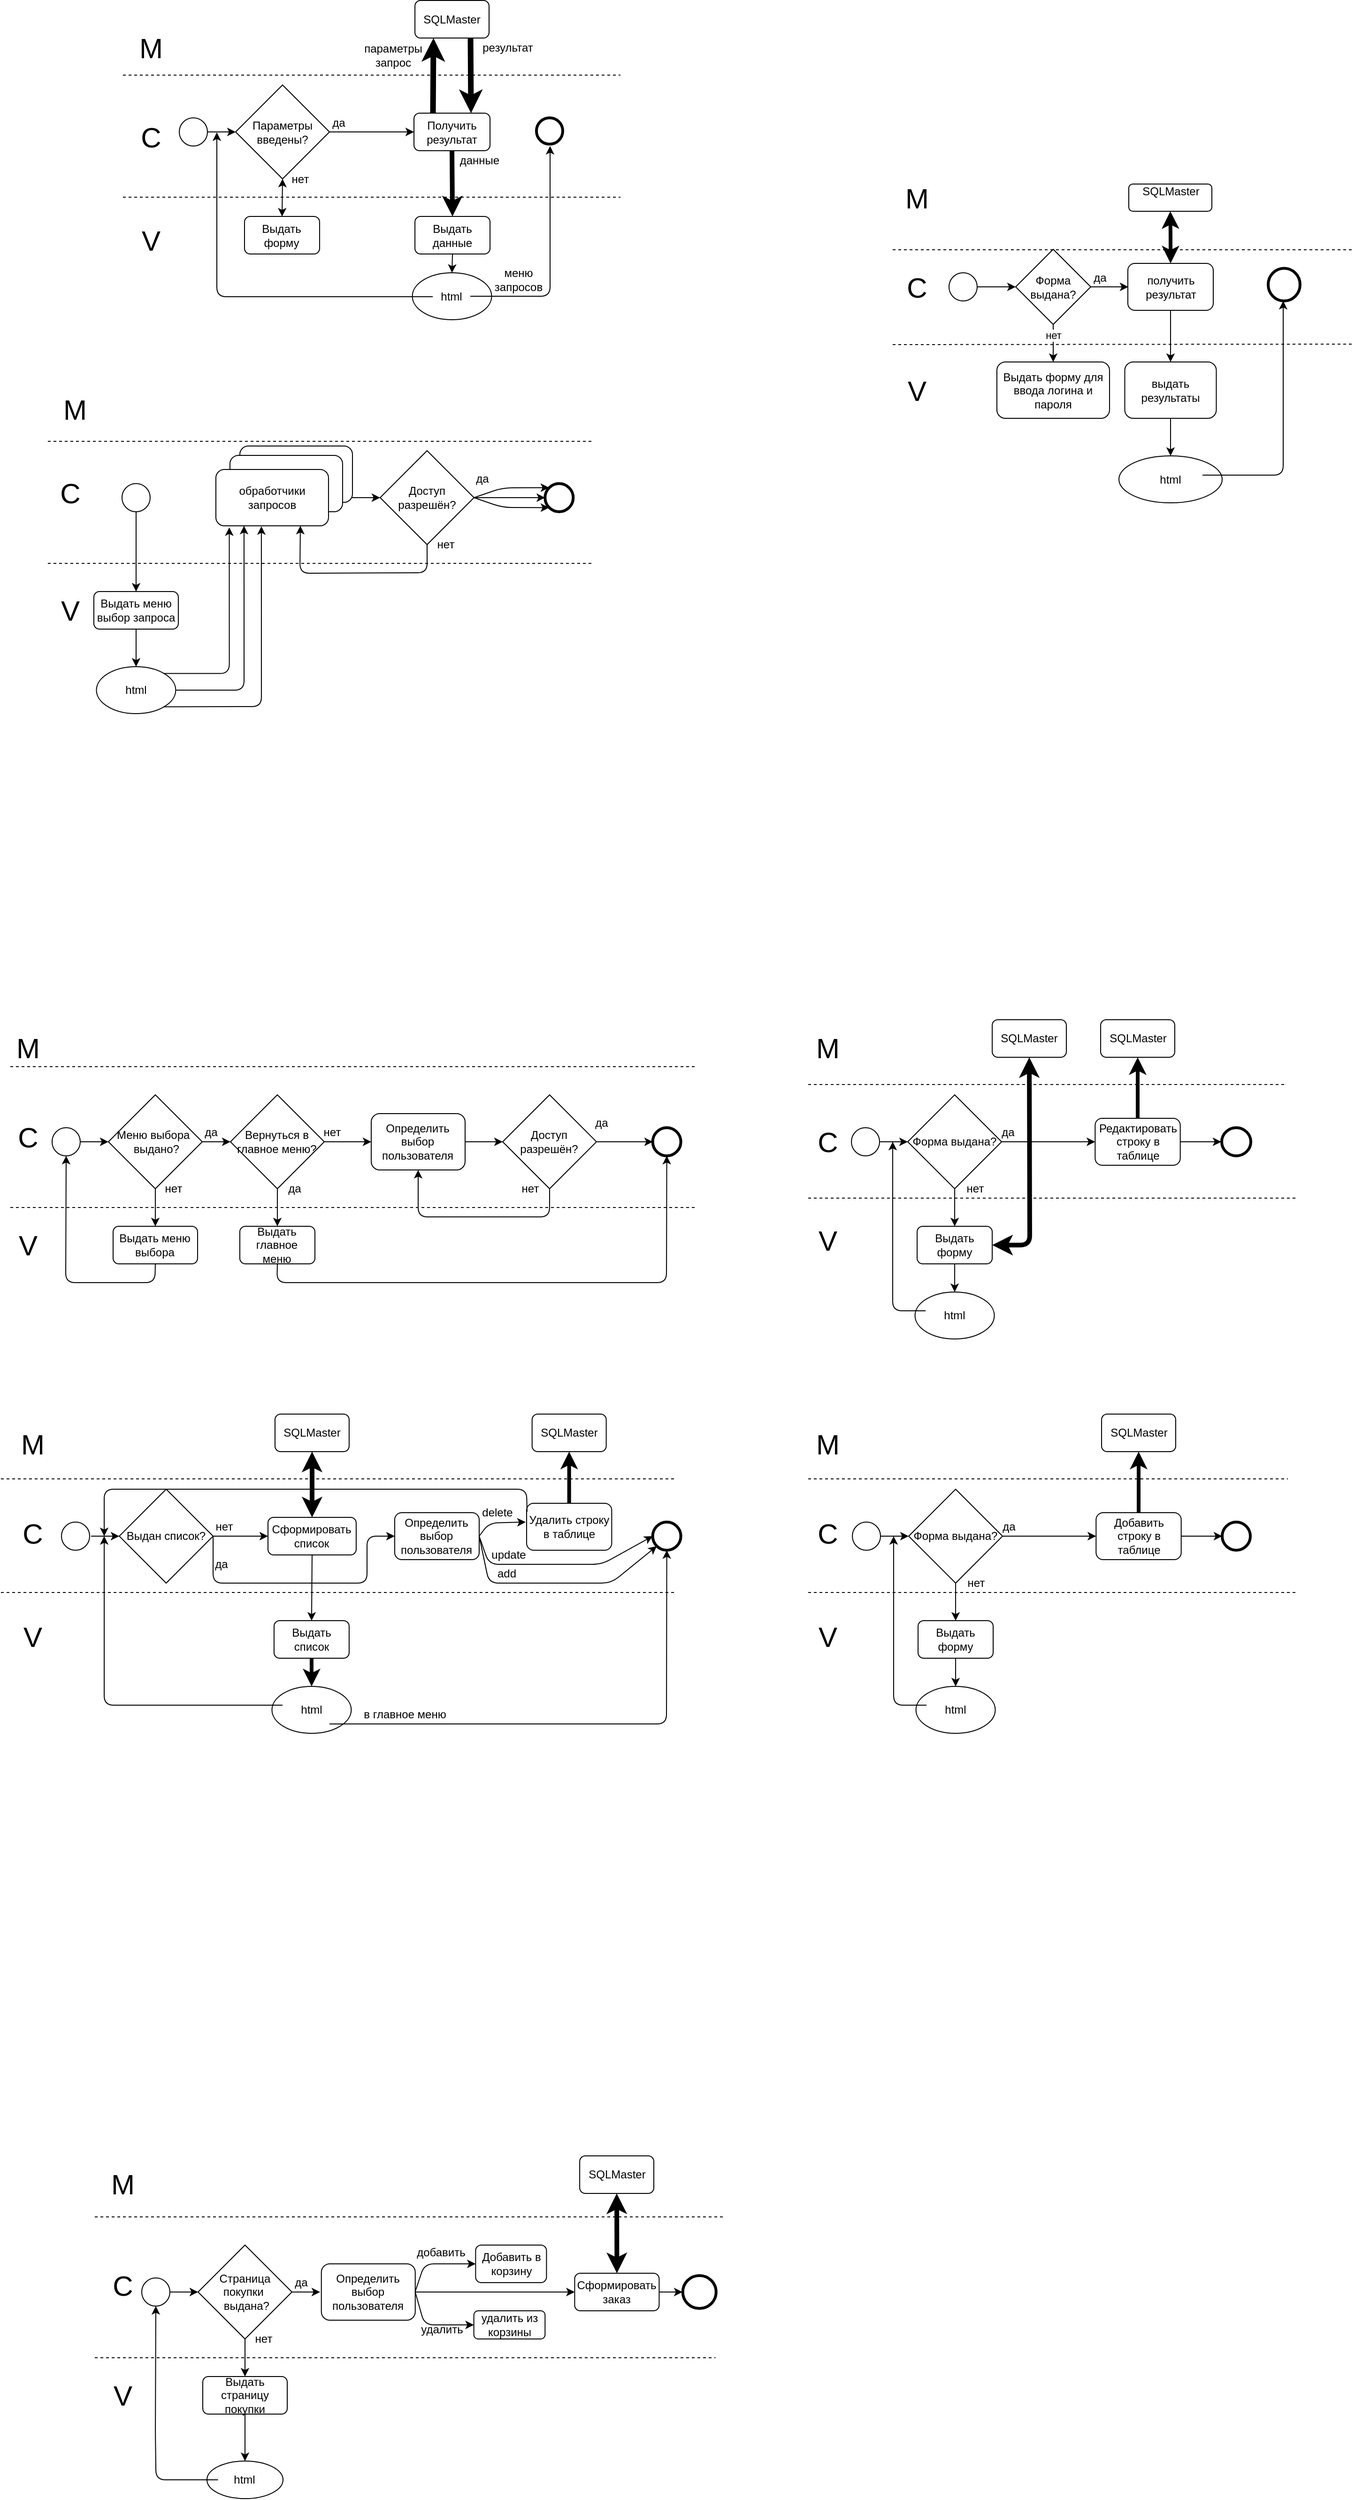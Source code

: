 <mxfile version="13.7.9" type="device"><diagram id="-cyY3rCFy5u7yCTbhoAa" name="Страница 1"><mxGraphModel dx="951" dy="1736" grid="1" gridSize="10" guides="1" tooltips="1" connect="1" arrows="1" fold="1" page="1" pageScale="1" pageWidth="827" pageHeight="1169" math="0" shadow="0"><root><mxCell id="0"/><mxCell id="1" parent="0"/><mxCell id="rFByNHdGQwWxzaCvDXer-3" value="Параметры&lt;br&gt;введены?" style="rhombus;whiteSpace=wrap;html=1;" parent="1" vertex="1"><mxGeometry x="260" y="-965.5" width="100" height="100" as="geometry"/></mxCell><mxCell id="rFByNHdGQwWxzaCvDXer-6" value="" style="endArrow=classic;html=1;exitX=1;exitY=0.5;exitDx=0;exitDy=0;entryX=0;entryY=0.5;entryDx=0;entryDy=0;" parent="1" source="rFByNHdGQwWxzaCvDXer-3" target="rFByNHdGQwWxzaCvDXer-12" edge="1"><mxGeometry width="50" height="50" relative="1" as="geometry"><mxPoint x="440" y="-985.5" as="sourcePoint"/><mxPoint x="400" y="-915.5" as="targetPoint"/></mxGeometry></mxCell><mxCell id="rFByNHdGQwWxzaCvDXer-12" value="Получить результат" style="rounded=1;whiteSpace=wrap;html=1;" parent="1" vertex="1"><mxGeometry x="450" y="-935.5" width="81.03" height="40" as="geometry"/></mxCell><mxCell id="rFByNHdGQwWxzaCvDXer-14" value="SQLMaster" style="rounded=1;whiteSpace=wrap;html=1;" parent="1" vertex="1"><mxGeometry x="451.03" y="-1055.5" width="78.97" height="40" as="geometry"/></mxCell><mxCell id="rFByNHdGQwWxzaCvDXer-15" value="" style="endArrow=classic;html=1;entryX=0.25;entryY=1;entryDx=0;entryDy=0;exitX=0.25;exitY=0;exitDx=0;exitDy=0;strokeWidth=6;" parent="1" source="rFByNHdGQwWxzaCvDXer-12" target="rFByNHdGQwWxzaCvDXer-14" edge="1"><mxGeometry width="50" height="50" relative="1" as="geometry"><mxPoint x="432" y="-935.5" as="sourcePoint"/><mxPoint x="340" y="-1035.5" as="targetPoint"/></mxGeometry></mxCell><mxCell id="rFByNHdGQwWxzaCvDXer-16" value="" style="endArrow=classic;html=1;entryX=0.75;entryY=0;entryDx=0;entryDy=0;exitX=0.75;exitY=1;exitDx=0;exitDy=0;strokeWidth=6;" parent="1" source="rFByNHdGQwWxzaCvDXer-14" target="rFByNHdGQwWxzaCvDXer-12" edge="1"><mxGeometry width="50" height="50" relative="1" as="geometry"><mxPoint x="510" y="-975.5" as="sourcePoint"/><mxPoint x="540" y="-945.5" as="targetPoint"/></mxGeometry></mxCell><mxCell id="rFByNHdGQwWxzaCvDXer-17" value="параметры&lt;br&gt;запрос" style="text;html=1;strokeColor=none;fillColor=none;align=center;verticalAlign=middle;whiteSpace=wrap;rounded=0;" parent="1" vertex="1"><mxGeometry x="370" y="-1010" width="116" height="25.5" as="geometry"/></mxCell><mxCell id="rFByNHdGQwWxzaCvDXer-18" value="результат" style="text;html=1;strokeColor=none;fillColor=none;align=center;verticalAlign=middle;whiteSpace=wrap;rounded=0;" parent="1" vertex="1"><mxGeometry x="510" y="-1015.5" width="80" height="20" as="geometry"/></mxCell><mxCell id="rFByNHdGQwWxzaCvDXer-19" value="Выдать данные" style="rounded=1;whiteSpace=wrap;html=1;" parent="1" vertex="1"><mxGeometry x="451.03" y="-825.5" width="80" height="40" as="geometry"/></mxCell><mxCell id="rFByNHdGQwWxzaCvDXer-20" value="" style="endArrow=classic;html=1;exitX=0.5;exitY=1;exitDx=0;exitDy=0;entryX=0.5;entryY=0;entryDx=0;entryDy=0;strokeWidth=5;" parent="1" source="rFByNHdGQwWxzaCvDXer-12" target="rFByNHdGQwWxzaCvDXer-19" edge="1"><mxGeometry width="50" height="50" relative="1" as="geometry"><mxPoint x="330" y="-985.5" as="sourcePoint"/><mxPoint x="380" y="-1035.5" as="targetPoint"/></mxGeometry></mxCell><mxCell id="rFByNHdGQwWxzaCvDXer-21" value="данные" style="text;html=1;strokeColor=none;fillColor=none;align=center;verticalAlign=middle;whiteSpace=wrap;rounded=0;" parent="1" vertex="1"><mxGeometry x="490" y="-895.5" width="60" height="20" as="geometry"/></mxCell><mxCell id="rFByNHdGQwWxzaCvDXer-22" value="Выдать форму" style="rounded=1;whiteSpace=wrap;html=1;" parent="1" vertex="1"><mxGeometry x="269.48" y="-825.5" width="80" height="40" as="geometry"/></mxCell><mxCell id="rFByNHdGQwWxzaCvDXer-24" value="нет" style="text;html=1;strokeColor=none;fillColor=none;align=center;verticalAlign=middle;whiteSpace=wrap;rounded=0;" parent="1" vertex="1"><mxGeometry x="309.48" y="-875.5" width="40" height="20" as="geometry"/></mxCell><mxCell id="rFByNHdGQwWxzaCvDXer-29" value="да" style="text;html=1;strokeColor=none;fillColor=none;align=center;verticalAlign=middle;whiteSpace=wrap;rounded=0;" parent="1" vertex="1"><mxGeometry x="350" y="-935.5" width="40" height="20" as="geometry"/></mxCell><mxCell id="rFByNHdGQwWxzaCvDXer-89" value="Выдать меню выбор запроса" style="rounded=1;whiteSpace=wrap;html=1;" parent="1" vertex="1"><mxGeometry x="108.97" y="-426" width="90" height="40" as="geometry"/></mxCell><mxCell id="rFByNHdGQwWxzaCvDXer-90" value="" style="endArrow=classic;html=1;exitX=0.5;exitY=1;exitDx=0;exitDy=0;entryX=0.5;entryY=0;entryDx=0;entryDy=0;" parent="1" source="1txOomtKhgCXnCo4jYdc-4" target="rFByNHdGQwWxzaCvDXer-89" edge="1"><mxGeometry width="50" height="50" relative="1" as="geometry"><mxPoint x="153.97" y="-476" as="sourcePoint"/><mxPoint x="463.97" y="-586" as="targetPoint"/></mxGeometry></mxCell><mxCell id="rFByNHdGQwWxzaCvDXer-95" value="" style="endArrow=classic;html=1;exitX=1;exitY=0.5;exitDx=0;exitDy=0;" parent="1" edge="1"><mxGeometry width="50" height="50" relative="1" as="geometry"><mxPoint x="363.97" y="-526" as="sourcePoint"/><mxPoint x="413.97" y="-526" as="targetPoint"/></mxGeometry></mxCell><mxCell id="rFByNHdGQwWxzaCvDXer-96" value="Доступ разрешён?" style="rhombus;whiteSpace=wrap;html=1;" parent="1" vertex="1"><mxGeometry x="413.97" y="-576" width="100" height="100" as="geometry"/></mxCell><mxCell id="rFByNHdGQwWxzaCvDXer-97" value="" style="endArrow=classic;html=1;exitX=0.5;exitY=1;exitDx=0;exitDy=0;entryX=0.75;entryY=1;entryDx=0;entryDy=0;" parent="1" source="rFByNHdGQwWxzaCvDXer-96" target="dG8Y2AT0aFksLOLi4Bnr-13" edge="1"><mxGeometry width="50" height="50" relative="1" as="geometry"><mxPoint x="233.97" y="-556" as="sourcePoint"/><mxPoint x="303.97" y="-496" as="targetPoint"/><Array as="points"><mxPoint x="464.04" y="-446"/><mxPoint x="328.49" y="-445.5"/></Array></mxGeometry></mxCell><mxCell id="rFByNHdGQwWxzaCvDXer-98" value="нет" style="text;html=1;strokeColor=none;fillColor=none;align=center;verticalAlign=middle;whiteSpace=wrap;rounded=0;" parent="1" vertex="1"><mxGeometry x="463.97" y="-486" width="40" height="20" as="geometry"/></mxCell><mxCell id="rFByNHdGQwWxzaCvDXer-100" value="да" style="text;html=1;strokeColor=none;fillColor=none;align=center;verticalAlign=middle;whiteSpace=wrap;rounded=0;" parent="1" vertex="1"><mxGeometry x="502.94" y="-556" width="40" height="20" as="geometry"/></mxCell><mxCell id="rFByNHdGQwWxzaCvDXer-102" value="" style="endArrow=classic;html=1;exitX=1;exitY=0.5;exitDx=0;exitDy=0;entryX=0;entryY=0.5;entryDx=0;entryDy=0;" parent="1" source="rFByNHdGQwWxzaCvDXer-96" target="AjcbBlEvSyPbveLFaKfX-44" edge="1"><mxGeometry width="50" height="50" relative="1" as="geometry"><mxPoint x="203.97" y="-516" as="sourcePoint"/><mxPoint x="583.97" y="-526" as="targetPoint"/></mxGeometry></mxCell><mxCell id="jZkSJgzBs9Vrq33FqtsU-3" value="Форма&lt;br&gt;выдана?" style="rhombus;whiteSpace=wrap;html=1;" parent="1" vertex="1"><mxGeometry x="1091" y="-790.5" width="80" height="80" as="geometry"/></mxCell><mxCell id="jZkSJgzBs9Vrq33FqtsU-18" style="edgeStyle=orthogonalEdgeStyle;rounded=0;orthogonalLoop=1;jettySize=auto;html=1;exitX=0.5;exitY=1;exitDx=0;exitDy=0;entryX=0.5;entryY=0;entryDx=0;entryDy=0;" parent="1" source="jZkSJgzBs9Vrq33FqtsU-4" target="jZkSJgzBs9Vrq33FqtsU-7" edge="1"><mxGeometry relative="1" as="geometry"/></mxCell><mxCell id="jZkSJgzBs9Vrq33FqtsU-20" style="edgeStyle=orthogonalEdgeStyle;rounded=0;orthogonalLoop=1;jettySize=auto;html=1;exitX=0.5;exitY=0;exitDx=0;exitDy=0;startArrow=classic;startFill=1;strokeWidth=4;" parent="1" source="jZkSJgzBs9Vrq33FqtsU-4" target="jZkSJgzBs9Vrq33FqtsU-9" edge="1"><mxGeometry relative="1" as="geometry"/></mxCell><mxCell id="jZkSJgzBs9Vrq33FqtsU-4" value="получить результат" style="rounded=1;whiteSpace=wrap;html=1;" parent="1" vertex="1"><mxGeometry x="1210.5" y="-775.5" width="91" height="50" as="geometry"/></mxCell><mxCell id="jZkSJgzBs9Vrq33FqtsU-5" value="Выдать форму для ввода логина и пароля" style="rounded=1;whiteSpace=wrap;html=1;" parent="1" vertex="1"><mxGeometry x="1071" y="-670.5" width="120" height="60" as="geometry"/></mxCell><mxCell id="jZkSJgzBs9Vrq33FqtsU-19" style="edgeStyle=orthogonalEdgeStyle;rounded=0;orthogonalLoop=1;jettySize=auto;html=1;exitX=0.5;exitY=1;exitDx=0;exitDy=0;entryX=0.5;entryY=0;entryDx=0;entryDy=0;" parent="1" source="jZkSJgzBs9Vrq33FqtsU-7" target="jZkSJgzBs9Vrq33FqtsU-8" edge="1"><mxGeometry relative="1" as="geometry"/></mxCell><mxCell id="jZkSJgzBs9Vrq33FqtsU-7" value="выдать результаты" style="rounded=1;whiteSpace=wrap;html=1;" parent="1" vertex="1"><mxGeometry x="1207.25" y="-670.5" width="97.5" height="60" as="geometry"/></mxCell><mxCell id="jZkSJgzBs9Vrq33FqtsU-8" value="html" style="ellipse;whiteSpace=wrap;html=1;" parent="1" vertex="1"><mxGeometry x="1201" y="-570.5" width="110" height="50" as="geometry"/></mxCell><mxCell id="jZkSJgzBs9Vrq33FqtsU-9" value="SQLMaster&lt;br&gt;&lt;br&gt;" style="rounded=1;whiteSpace=wrap;html=1;" parent="1" vertex="1"><mxGeometry x="1211.5" y="-860" width="88.5" height="29" as="geometry"/></mxCell><mxCell id="jZkSJgzBs9Vrq33FqtsU-13" value="" style="endArrow=classic;html=1;exitX=1;exitY=0.5;exitDx=0;exitDy=0;" parent="1" source="jZkSJgzBs9Vrq33FqtsU-3" edge="1"><mxGeometry width="50" height="50" relative="1" as="geometry"><mxPoint x="1371" y="-700.5" as="sourcePoint"/><mxPoint x="1211" y="-750.5" as="targetPoint"/></mxGeometry></mxCell><mxCell id="jZkSJgzBs9Vrq33FqtsU-14" value="" style="endArrow=classic;html=1;exitX=0.5;exitY=1;exitDx=0;exitDy=0;" parent="1" source="jZkSJgzBs9Vrq33FqtsU-3" target="jZkSJgzBs9Vrq33FqtsU-5" edge="1"><mxGeometry width="50" height="50" relative="1" as="geometry"><mxPoint x="1371" y="-770.5" as="sourcePoint"/><mxPoint x="1421" y="-820.5" as="targetPoint"/></mxGeometry></mxCell><mxCell id="jZkSJgzBs9Vrq33FqtsU-16" value="нет" style="edgeLabel;html=1;align=center;verticalAlign=middle;resizable=0;points=[];" parent="jZkSJgzBs9Vrq33FqtsU-14" vertex="1" connectable="0"><mxGeometry x="-0.455" relative="1" as="geometry"><mxPoint as="offset"/></mxGeometry></mxCell><mxCell id="jZkSJgzBs9Vrq33FqtsU-15" value="да" style="text;html=1;strokeColor=none;fillColor=none;align=center;verticalAlign=middle;whiteSpace=wrap;rounded=0;" parent="1" vertex="1"><mxGeometry x="1161" y="-770.5" width="40" height="20" as="geometry"/></mxCell><mxCell id="1txOomtKhgCXnCo4jYdc-3" value="" style="endArrow=none;dashed=1;html=1;" parent="1" edge="1"><mxGeometry width="50" height="50" relative="1" as="geometry"><mxPoint x="60" y="-586" as="sourcePoint"/><mxPoint x="640" y="-586" as="targetPoint"/></mxGeometry></mxCell><mxCell id="1txOomtKhgCXnCo4jYdc-4" value="" style="ellipse;whiteSpace=wrap;html=1;aspect=fixed;" parent="1" vertex="1"><mxGeometry x="138.97" y="-541" width="30" height="30" as="geometry"/></mxCell><mxCell id="dG8Y2AT0aFksLOLi4Bnr-15" style="edgeStyle=orthogonalEdgeStyle;rounded=1;orthogonalLoop=1;jettySize=auto;html=1;exitX=1;exitY=0;exitDx=0;exitDy=0;entryX=0.119;entryY=1.027;entryDx=0;entryDy=0;strokeWidth=1;entryPerimeter=0;" parent="1" source="1txOomtKhgCXnCo4jYdc-5" target="dG8Y2AT0aFksLOLi4Bnr-13" edge="1"><mxGeometry relative="1" as="geometry"/></mxCell><mxCell id="dG8Y2AT0aFksLOLi4Bnr-16" style="edgeStyle=orthogonalEdgeStyle;rounded=1;orthogonalLoop=1;jettySize=auto;html=1;exitX=1;exitY=0.5;exitDx=0;exitDy=0;strokeWidth=1;entryX=0.25;entryY=1;entryDx=0;entryDy=0;" parent="1" source="1txOomtKhgCXnCo4jYdc-5" target="dG8Y2AT0aFksLOLi4Bnr-13" edge="1"><mxGeometry relative="1" as="geometry"><mxPoint x="324.49" y="-400.5" as="targetPoint"/></mxGeometry></mxCell><mxCell id="1txOomtKhgCXnCo4jYdc-5" value="html" style="ellipse;whiteSpace=wrap;html=1;" parent="1" vertex="1"><mxGeometry x="111.73" y="-346" width="84.48" height="50" as="geometry"/></mxCell><mxCell id="1txOomtKhgCXnCo4jYdc-6" value="" style="endArrow=classic;html=1;exitX=0.5;exitY=1;exitDx=0;exitDy=0;" parent="1" source="rFByNHdGQwWxzaCvDXer-89" target="1txOomtKhgCXnCo4jYdc-5" edge="1"><mxGeometry width="50" height="50" relative="1" as="geometry"><mxPoint x="483.97" y="-276" as="sourcePoint"/><mxPoint x="533.97" y="-326" as="targetPoint"/></mxGeometry></mxCell><mxCell id="1txOomtKhgCXnCo4jYdc-7" value="" style="endArrow=classic;html=1;exitX=1;exitY=1;exitDx=0;exitDy=0;entryX=0.404;entryY=1.008;entryDx=0;entryDy=0;rounded=1;entryPerimeter=0;" parent="1" source="1txOomtKhgCXnCo4jYdc-5" target="dG8Y2AT0aFksLOLi4Bnr-13" edge="1"><mxGeometry width="50" height="50" relative="1" as="geometry"><mxPoint x="483.97" y="-346" as="sourcePoint"/><mxPoint x="263.97" y="-496" as="targetPoint"/><Array as="points"><mxPoint x="287.49" y="-303.5"/></Array></mxGeometry></mxCell><mxCell id="1txOomtKhgCXnCo4jYdc-11" value="" style="endArrow=none;dashed=1;html=1;" parent="1" edge="1"><mxGeometry width="50" height="50" relative="1" as="geometry"><mxPoint x="60" y="-456" as="sourcePoint"/><mxPoint x="640" y="-456" as="targetPoint"/></mxGeometry></mxCell><mxCell id="1txOomtKhgCXnCo4jYdc-14" value="" style="ellipse;whiteSpace=wrap;html=1;aspect=fixed;" parent="1" vertex="1"><mxGeometry x="200" y="-930.5" width="30" height="30" as="geometry"/></mxCell><mxCell id="1txOomtKhgCXnCo4jYdc-15" value="" style="endArrow=classic;html=1;exitX=1;exitY=0.5;exitDx=0;exitDy=0;entryX=0;entryY=0.5;entryDx=0;entryDy=0;" parent="1" source="1txOomtKhgCXnCo4jYdc-14" target="rFByNHdGQwWxzaCvDXer-3" edge="1"><mxGeometry width="50" height="50" relative="1" as="geometry"><mxPoint x="510" y="-985.5" as="sourcePoint"/><mxPoint x="560" y="-1035.5" as="targetPoint"/></mxGeometry></mxCell><mxCell id="1txOomtKhgCXnCo4jYdc-16" value="" style="endArrow=classic;startArrow=classic;html=1;exitX=0.5;exitY=1;exitDx=0;exitDy=0;entryX=0.5;entryY=0;entryDx=0;entryDy=0;" parent="1" source="rFByNHdGQwWxzaCvDXer-3" target="rFByNHdGQwWxzaCvDXer-22" edge="1"><mxGeometry width="50" height="50" relative="1" as="geometry"><mxPoint x="300" y="-815.5" as="sourcePoint"/><mxPoint x="450" y="-895.5" as="targetPoint"/></mxGeometry></mxCell><mxCell id="1txOomtKhgCXnCo4jYdc-18" value="" style="endArrow=none;dashed=1;html=1;strokeWidth=1;" parent="1" edge="1"><mxGeometry width="50" height="50" relative="1" as="geometry"><mxPoint x="140" y="-846" as="sourcePoint"/><mxPoint x="670" y="-846" as="targetPoint"/></mxGeometry></mxCell><mxCell id="1txOomtKhgCXnCo4jYdc-19" value="html" style="ellipse;whiteSpace=wrap;html=1;" parent="1" vertex="1"><mxGeometry x="448.27" y="-765.5" width="84.48" height="50" as="geometry"/></mxCell><mxCell id="1txOomtKhgCXnCo4jYdc-20" value="" style="endArrow=classic;html=1;strokeWidth=1;exitX=0.5;exitY=1;exitDx=0;exitDy=0;entryX=0.5;entryY=0;entryDx=0;entryDy=0;" parent="1" source="rFByNHdGQwWxzaCvDXer-19" target="1txOomtKhgCXnCo4jYdc-19" edge="1"><mxGeometry width="50" height="50" relative="1" as="geometry"><mxPoint x="290" y="-785.5" as="sourcePoint"/><mxPoint x="340" y="-835.5" as="targetPoint"/></mxGeometry></mxCell><mxCell id="1txOomtKhgCXnCo4jYdc-22" value="" style="endArrow=classic;html=1;strokeWidth=1;exitX=0.731;exitY=0.5;exitDx=0;exitDy=0;entryX=0.5;entryY=1;entryDx=0;entryDy=0;exitPerimeter=0;" parent="1" source="1txOomtKhgCXnCo4jYdc-19" edge="1"><mxGeometry width="50" height="50" relative="1" as="geometry"><mxPoint x="290" y="-845.5" as="sourcePoint"/><mxPoint x="595" y="-900.5" as="targetPoint"/><Array as="points"><mxPoint x="595" y="-740.5"/></Array></mxGeometry></mxCell><mxCell id="1txOomtKhgCXnCo4jYdc-23" value="меню запросов" style="text;html=1;strokeColor=none;fillColor=none;align=center;verticalAlign=middle;whiteSpace=wrap;rounded=0;" parent="1" vertex="1"><mxGeometry x="528.97" y="-770.5" width="65.35" height="25" as="geometry"/></mxCell><mxCell id="1txOomtKhgCXnCo4jYdc-24" value="" style="endArrow=classic;html=1;strokeWidth=1;" parent="1" edge="1"><mxGeometry width="50" height="50" relative="1" as="geometry"><mxPoint x="470" y="-740" as="sourcePoint"/><mxPoint x="240" y="-915" as="targetPoint"/><Array as="points"><mxPoint x="240" y="-740"/></Array></mxGeometry></mxCell><mxCell id="1txOomtKhgCXnCo4jYdc-25" value="" style="endArrow=none;dashed=1;html=1;strokeWidth=1;" parent="1" edge="1"><mxGeometry width="50" height="50" relative="1" as="geometry"><mxPoint x="140" y="-976" as="sourcePoint"/><mxPoint x="670" y="-976" as="targetPoint"/></mxGeometry></mxCell><mxCell id="dG8Y2AT0aFksLOLi4Bnr-1" value="" style="ellipse;whiteSpace=wrap;html=1;aspect=fixed;" parent="1" vertex="1"><mxGeometry x="1020" y="-765.5" width="30" height="30" as="geometry"/></mxCell><mxCell id="dG8Y2AT0aFksLOLi4Bnr-2" value="" style="endArrow=classic;html=1;exitX=1;exitY=0.5;exitDx=0;exitDy=0;entryX=0;entryY=0.5;entryDx=0;entryDy=0;" parent="1" source="dG8Y2AT0aFksLOLi4Bnr-1" target="jZkSJgzBs9Vrq33FqtsU-3" edge="1"><mxGeometry width="50" height="50" relative="1" as="geometry"><mxPoint x="1080" y="-680" as="sourcePoint"/><mxPoint x="1130" y="-730" as="targetPoint"/></mxGeometry></mxCell><mxCell id="dG8Y2AT0aFksLOLi4Bnr-5" value="" style="endArrow=none;dashed=1;html=1;strokeWidth=1;" parent="1" edge="1"><mxGeometry width="50" height="50" relative="1" as="geometry"><mxPoint x="960" y="-790" as="sourcePoint"/><mxPoint x="1450" y="-790" as="targetPoint"/></mxGeometry></mxCell><mxCell id="dG8Y2AT0aFksLOLi4Bnr-6" value="" style="endArrow=none;dashed=1;html=1;strokeWidth=1;" parent="1" edge="1"><mxGeometry width="50" height="50" relative="1" as="geometry"><mxPoint x="960" y="-689" as="sourcePoint"/><mxPoint x="1450" y="-689.5" as="targetPoint"/></mxGeometry></mxCell><mxCell id="dG8Y2AT0aFksLOLi4Bnr-7" value="" style="endArrow=classic;html=1;exitX=0.809;exitY=0.41;exitDx=0;exitDy=0;exitPerimeter=0;entryX=0.5;entryY=1;entryDx=0;entryDy=0;" parent="1" source="jZkSJgzBs9Vrq33FqtsU-8" edge="1"><mxGeometry width="50" height="50" relative="1" as="geometry"><mxPoint x="1090" y="-680" as="sourcePoint"/><mxPoint x="1376" y="-735.5" as="targetPoint"/><Array as="points"><mxPoint x="1376" y="-550"/></Array></mxGeometry></mxCell><mxCell id="Pj5CVhgI-pXauLNSaAKy-1" value="Меню выбора&amp;nbsp;&lt;br&gt;&amp;nbsp;выдано?" style="rhombus;whiteSpace=wrap;html=1;" parent="1" vertex="1"><mxGeometry x="124.48" y="110" width="100" height="100" as="geometry"/></mxCell><mxCell id="Pj5CVhgI-pXauLNSaAKy-2" value="Вернуться в главное меню?" style="rhombus;whiteSpace=wrap;html=1;" parent="1" vertex="1"><mxGeometry x="254.48" y="110" width="100" height="100" as="geometry"/></mxCell><mxCell id="Pj5CVhgI-pXauLNSaAKy-3" value="" style="endArrow=classic;html=1;exitX=1;exitY=0.5;exitDx=0;exitDy=0;" parent="1" source="Pj5CVhgI-pXauLNSaAKy-1" target="Pj5CVhgI-pXauLNSaAKy-2" edge="1"><mxGeometry width="50" height="50" relative="1" as="geometry"><mxPoint x="434.48" y="90" as="sourcePoint"/><mxPoint x="484.48" y="40" as="targetPoint"/></mxGeometry></mxCell><mxCell id="Pj5CVhgI-pXauLNSaAKy-4" value="" style="endArrow=classic;html=1;exitX=1;exitY=0.5;exitDx=0;exitDy=0;entryX=0;entryY=0.5;entryDx=0;entryDy=0;" parent="1" source="Pj5CVhgI-pXauLNSaAKy-2" edge="1"><mxGeometry width="50" height="50" relative="1" as="geometry"><mxPoint x="434.48" y="90" as="sourcePoint"/><mxPoint x="404.48" y="160" as="targetPoint"/></mxGeometry></mxCell><mxCell id="Pj5CVhgI-pXauLNSaAKy-5" value="Выдать главное меню" style="rounded=1;whiteSpace=wrap;html=1;" parent="1" vertex="1"><mxGeometry x="264.48" y="250" width="80" height="40" as="geometry"/></mxCell><mxCell id="Pj5CVhgI-pXauLNSaAKy-6" value="" style="endArrow=classic;html=1;exitX=0.5;exitY=1;exitDx=0;exitDy=0;entryX=0.5;entryY=0;entryDx=0;entryDy=0;" parent="1" source="Pj5CVhgI-pXauLNSaAKy-2" target="Pj5CVhgI-pXauLNSaAKy-5" edge="1"><mxGeometry width="50" height="50" relative="1" as="geometry"><mxPoint x="434.48" y="160" as="sourcePoint"/><mxPoint x="484.48" y="110" as="targetPoint"/></mxGeometry></mxCell><mxCell id="Pj5CVhgI-pXauLNSaAKy-7" value="нет" style="text;html=1;strokeColor=none;fillColor=none;align=center;verticalAlign=middle;whiteSpace=wrap;rounded=0;" parent="1" vertex="1"><mxGeometry x="343.45" y="140" width="40" height="20" as="geometry"/></mxCell><mxCell id="Pj5CVhgI-pXauLNSaAKy-8" value="Выдать меню выбора" style="rounded=1;whiteSpace=wrap;html=1;" parent="1" vertex="1"><mxGeometry x="129.48" y="250" width="90" height="40" as="geometry"/></mxCell><mxCell id="Pj5CVhgI-pXauLNSaAKy-9" value="" style="endArrow=classic;html=1;exitX=0.5;exitY=1;exitDx=0;exitDy=0;entryX=0.5;entryY=0;entryDx=0;entryDy=0;" parent="1" source="Pj5CVhgI-pXauLNSaAKy-1" target="Pj5CVhgI-pXauLNSaAKy-8" edge="1"><mxGeometry width="50" height="50" relative="1" as="geometry"><mxPoint x="434.48" y="150" as="sourcePoint"/><mxPoint x="484.48" y="100" as="targetPoint"/></mxGeometry></mxCell><mxCell id="Pj5CVhgI-pXauLNSaAKy-10" value="нет" style="text;html=1;strokeColor=none;fillColor=none;align=center;verticalAlign=middle;whiteSpace=wrap;rounded=0;" parent="1" vertex="1"><mxGeometry x="174.48" y="200" width="40" height="20" as="geometry"/></mxCell><mxCell id="Pj5CVhgI-pXauLNSaAKy-11" value="да" style="text;html=1;strokeColor=none;fillColor=none;align=center;verticalAlign=middle;whiteSpace=wrap;rounded=0;" parent="1" vertex="1"><mxGeometry x="214.48" y="140" width="40" height="20" as="geometry"/></mxCell><mxCell id="Pj5CVhgI-pXauLNSaAKy-12" value="да" style="text;html=1;strokeColor=none;fillColor=none;align=center;verticalAlign=middle;whiteSpace=wrap;rounded=0;" parent="1" vertex="1"><mxGeometry x="303.45" y="200" width="40" height="20" as="geometry"/></mxCell><mxCell id="Pj5CVhgI-pXauLNSaAKy-14" value="Доступ разрешён?" style="rhombus;whiteSpace=wrap;html=1;" parent="1" vertex="1"><mxGeometry x="544.48" y="110" width="100" height="100" as="geometry"/></mxCell><mxCell id="Pj5CVhgI-pXauLNSaAKy-15" value="да" style="text;html=1;strokeColor=none;fillColor=none;align=center;verticalAlign=middle;whiteSpace=wrap;rounded=0;" parent="1" vertex="1"><mxGeometry x="630" y="130" width="40" height="20" as="geometry"/></mxCell><mxCell id="Pj5CVhgI-pXauLNSaAKy-17" value="" style="endArrow=classic;html=1;exitX=1;exitY=0.5;exitDx=0;exitDy=0;" parent="1" source="Pj5CVhgI-pXauLNSaAKy-14" edge="1"><mxGeometry width="50" height="50" relative="1" as="geometry"><mxPoint x="353.45" y="170" as="sourcePoint"/><mxPoint x="704.48" y="160" as="targetPoint"/></mxGeometry></mxCell><mxCell id="Pj5CVhgI-pXauLNSaAKy-20" value="" style="endArrow=classic;html=1;exitX=1;exitY=0.5;exitDx=0;exitDy=0;entryX=0;entryY=0.5;entryDx=0;entryDy=0;" parent="1" target="Pj5CVhgI-pXauLNSaAKy-14" edge="1"><mxGeometry width="50" height="50" relative="1" as="geometry"><mxPoint x="504.48" y="160" as="sourcePoint"/><mxPoint x="544.48" y="140" as="targetPoint"/></mxGeometry></mxCell><mxCell id="Pj5CVhgI-pXauLNSaAKy-21" value="" style="endArrow=classic;html=1;exitX=0.5;exitY=1;exitDx=0;exitDy=0;entryX=0.5;entryY=1;entryDx=0;entryDy=0;" parent="1" source="Pj5CVhgI-pXauLNSaAKy-14" edge="1"><mxGeometry width="50" height="50" relative="1" as="geometry"><mxPoint x="474.48" y="280" as="sourcePoint"/><mxPoint x="454.48" y="190" as="targetPoint"/><Array as="points"><mxPoint x="594.48" y="240"/><mxPoint x="454.48" y="240"/></Array></mxGeometry></mxCell><mxCell id="Pj5CVhgI-pXauLNSaAKy-22" value="нет" style="text;html=1;strokeColor=none;fillColor=none;align=center;verticalAlign=middle;whiteSpace=wrap;rounded=0;" parent="1" vertex="1"><mxGeometry x="554.48" y="200" width="40" height="20" as="geometry"/></mxCell><mxCell id="Pj5CVhgI-pXauLNSaAKy-27" value="" style="endArrow=classic;html=1;exitX=1;exitY=0.5;exitDx=0;exitDy=0;" parent="1" target="Pj5CVhgI-pXauLNSaAKy-1" edge="1"><mxGeometry width="50" height="50" relative="1" as="geometry"><mxPoint x="94.48" y="160" as="sourcePoint"/><mxPoint x="374.48" y="60" as="targetPoint"/></mxGeometry></mxCell><mxCell id="Pj5CVhgI-pXauLNSaAKy-28" value="" style="endArrow=none;dashed=1;html=1;" parent="1" edge="1"><mxGeometry width="50" height="50" relative="1" as="geometry"><mxPoint x="20" y="230" as="sourcePoint"/><mxPoint x="750" y="230" as="targetPoint"/></mxGeometry></mxCell><mxCell id="Pj5CVhgI-pXauLNSaAKy-29" value="" style="endArrow=none;dashed=1;html=1;" parent="1" edge="1"><mxGeometry width="50" height="50" relative="1" as="geometry"><mxPoint x="20" y="80" as="sourcePoint"/><mxPoint x="750" y="80" as="targetPoint"/></mxGeometry></mxCell><mxCell id="Pj5CVhgI-pXauLNSaAKy-33" value="Определить выбор пользователя" style="rounded=1;whiteSpace=wrap;html=1;" parent="1" vertex="1"><mxGeometry x="404.48" y="130" width="100" height="60" as="geometry"/></mxCell><mxCell id="Pj5CVhgI-pXauLNSaAKy-34" value="" style="ellipse;whiteSpace=wrap;html=1;aspect=fixed;" parent="1" vertex="1"><mxGeometry x="64.48" y="145" width="30" height="30" as="geometry"/></mxCell><mxCell id="dG8Y2AT0aFksLOLi4Bnr-8" value="" style="endArrow=classic;html=1;strokeWidth=1;exitX=0.5;exitY=1;exitDx=0;exitDy=0;entryX=0.5;entryY=1;entryDx=0;entryDy=0;" parent="1" source="Pj5CVhgI-pXauLNSaAKy-8" target="Pj5CVhgI-pXauLNSaAKy-34" edge="1"><mxGeometry width="50" height="50" relative="1" as="geometry"><mxPoint x="360" y="270" as="sourcePoint"/><mxPoint x="100" y="160" as="targetPoint"/><Array as="points"><mxPoint x="174" y="310"/><mxPoint x="79" y="310"/></Array></mxGeometry></mxCell><mxCell id="dG8Y2AT0aFksLOLi4Bnr-9" value="" style="endArrow=classic;html=1;strokeWidth=1;exitX=0.5;exitY=1;exitDx=0;exitDy=0;entryX=0.5;entryY=1;entryDx=0;entryDy=0;" parent="1" source="Pj5CVhgI-pXauLNSaAKy-5" edge="1"><mxGeometry width="50" height="50" relative="1" as="geometry"><mxPoint x="360" y="270" as="sourcePoint"/><mxPoint x="719.32" y="175" as="targetPoint"/><Array as="points"><mxPoint x="304" y="310"/><mxPoint x="719" y="310"/></Array></mxGeometry></mxCell><mxCell id="dG8Y2AT0aFksLOLi4Bnr-11" value="" style="rounded=1;whiteSpace=wrap;html=1;" parent="1" vertex="1"><mxGeometry x="264.49" y="-581" width="120" height="60" as="geometry"/></mxCell><mxCell id="dG8Y2AT0aFksLOLi4Bnr-12" value="" style="rounded=1;whiteSpace=wrap;html=1;" parent="1" vertex="1"><mxGeometry x="253.97" y="-571" width="120" height="60" as="geometry"/></mxCell><mxCell id="dG8Y2AT0aFksLOLi4Bnr-13" value="обработчики запросов" style="rounded=1;whiteSpace=wrap;html=1;" parent="1" vertex="1"><mxGeometry x="238.97" y="-556" width="120" height="60" as="geometry"/></mxCell><mxCell id="dG8Y2AT0aFksLOLi4Bnr-18" value="" style="endArrow=classic;html=1;exitX=1;exitY=0.5;exitDx=0;exitDy=0;entryX=0.145;entryY=0.145;entryDx=0;entryDy=0;entryPerimeter=0;" parent="1" source="rFByNHdGQwWxzaCvDXer-96" target="AjcbBlEvSyPbveLFaKfX-44" edge="1"><mxGeometry width="50" height="50" relative="1" as="geometry"><mxPoint x="523.97" y="-516" as="sourcePoint"/><mxPoint x="588.363" y="-536.607" as="targetPoint"/><Array as="points"><mxPoint x="544.49" y="-536.5"/></Array></mxGeometry></mxCell><mxCell id="dG8Y2AT0aFksLOLi4Bnr-19" value="" style="endArrow=classic;html=1;exitX=1;exitY=0.5;exitDx=0;exitDy=0;entryX=0.145;entryY=0.855;entryDx=0;entryDy=0;entryPerimeter=0;" parent="1" source="rFByNHdGQwWxzaCvDXer-96" target="AjcbBlEvSyPbveLFaKfX-44" edge="1"><mxGeometry width="50" height="50" relative="1" as="geometry"><mxPoint x="523.97" y="-516" as="sourcePoint"/><mxPoint x="588.363" y="-515.393" as="targetPoint"/><Array as="points"><mxPoint x="544.49" y="-515.5"/></Array></mxGeometry></mxCell><mxCell id="dG8Y2AT0aFksLOLi4Bnr-22" value="Выдан список?" style="rhombus;whiteSpace=wrap;html=1;" parent="1" vertex="1"><mxGeometry x="136.03" y="530" width="100" height="100" as="geometry"/></mxCell><mxCell id="dG8Y2AT0aFksLOLi4Bnr-23" value="" style="endArrow=classic;html=1;exitX=1;exitY=0.5;exitDx=0;exitDy=0;entryX=0;entryY=0.5;entryDx=0;entryDy=0;" parent="1" source="dG8Y2AT0aFksLOLi4Bnr-22" target="dG8Y2AT0aFksLOLi4Bnr-24" edge="1"><mxGeometry width="50" height="50" relative="1" as="geometry"><mxPoint x="316.03" y="510" as="sourcePoint"/><mxPoint x="276.03" y="580" as="targetPoint"/></mxGeometry></mxCell><mxCell id="dG8Y2AT0aFksLOLi4Bnr-24" value="Сформировать список" style="rounded=1;whiteSpace=wrap;html=1;" parent="1" vertex="1"><mxGeometry x="294.48" y="560" width="93.97" height="40" as="geometry"/></mxCell><mxCell id="dG8Y2AT0aFksLOLi4Bnr-25" value="SQLMaster" style="rounded=1;whiteSpace=wrap;html=1;" parent="1" vertex="1"><mxGeometry x="301.98" y="450" width="78.97" height="40" as="geometry"/></mxCell><mxCell id="dG8Y2AT0aFksLOLi4Bnr-30" value="Выдать список" style="rounded=1;whiteSpace=wrap;html=1;" parent="1" vertex="1"><mxGeometry x="300.95" y="670" width="80" height="40" as="geometry"/></mxCell><mxCell id="dG8Y2AT0aFksLOLi4Bnr-31" value="" style="endArrow=classic;html=1;exitX=0.5;exitY=1;exitDx=0;exitDy=0;entryX=0.5;entryY=0;entryDx=0;entryDy=0;strokeWidth=1;" parent="1" source="dG8Y2AT0aFksLOLi4Bnr-24" target="dG8Y2AT0aFksLOLi4Bnr-30" edge="1"><mxGeometry width="50" height="50" relative="1" as="geometry"><mxPoint x="206.03" y="510" as="sourcePoint"/><mxPoint x="256.03" y="460" as="targetPoint"/></mxGeometry></mxCell><mxCell id="dG8Y2AT0aFksLOLi4Bnr-32" value="да" style="text;html=1;strokeColor=none;fillColor=none;align=center;verticalAlign=middle;whiteSpace=wrap;rounded=0;" parent="1" vertex="1"><mxGeometry x="227.5" y="600" width="33.97" height="20" as="geometry"/></mxCell><mxCell id="dG8Y2AT0aFksLOLi4Bnr-35" value="нет" style="text;html=1;strokeColor=none;fillColor=none;align=center;verticalAlign=middle;whiteSpace=wrap;rounded=0;" parent="1" vertex="1"><mxGeometry x="227.5" y="560" width="40" height="20" as="geometry"/></mxCell><mxCell id="dG8Y2AT0aFksLOLi4Bnr-37" value="" style="endArrow=classic;html=1;exitX=1;exitY=0.5;exitDx=0;exitDy=0;entryX=0;entryY=0.5;entryDx=0;entryDy=0;" parent="1" target="dG8Y2AT0aFksLOLi4Bnr-22" edge="1"><mxGeometry width="50" height="50" relative="1" as="geometry"><mxPoint x="106.03" y="580" as="sourcePoint"/><mxPoint x="436.03" y="460" as="targetPoint"/></mxGeometry></mxCell><mxCell id="dG8Y2AT0aFksLOLi4Bnr-39" value="" style="endArrow=none;dashed=1;html=1;strokeWidth=1;" parent="1" edge="1"><mxGeometry width="50" height="50" relative="1" as="geometry"><mxPoint x="10" y="640" as="sourcePoint"/><mxPoint x="730" y="640" as="targetPoint"/></mxGeometry></mxCell><mxCell id="dG8Y2AT0aFksLOLi4Bnr-40" value="html" style="ellipse;whiteSpace=wrap;html=1;" parent="1" vertex="1"><mxGeometry x="298.71" y="740" width="84.48" height="50" as="geometry"/></mxCell><mxCell id="dG8Y2AT0aFksLOLi4Bnr-41" value="" style="endArrow=classic;html=1;strokeWidth=4;exitX=0.5;exitY=1;exitDx=0;exitDy=0;entryX=0.5;entryY=0;entryDx=0;entryDy=0;" parent="1" source="dG8Y2AT0aFksLOLi4Bnr-30" target="dG8Y2AT0aFksLOLi4Bnr-40" edge="1"><mxGeometry width="50" height="50" relative="1" as="geometry"><mxPoint x="166.03" y="710" as="sourcePoint"/><mxPoint x="216.03" y="660" as="targetPoint"/></mxGeometry></mxCell><mxCell id="dG8Y2AT0aFksLOLi4Bnr-43" value="" style="endArrow=classic;html=1;strokeWidth=1;exitX=0.134;exitY=0.4;exitDx=0;exitDy=0;exitPerimeter=0;" parent="1" source="dG8Y2AT0aFksLOLi4Bnr-40" edge="1"><mxGeometry width="50" height="50" relative="1" as="geometry"><mxPoint x="166.03" y="650" as="sourcePoint"/><mxPoint x="120" y="580" as="targetPoint"/><Array as="points"><mxPoint x="120" y="760"/></Array></mxGeometry></mxCell><mxCell id="dG8Y2AT0aFksLOLi4Bnr-44" value="в главное меню" style="text;html=1;strokeColor=none;fillColor=none;align=center;verticalAlign=middle;whiteSpace=wrap;rounded=0;" parent="1" vertex="1"><mxGeometry x="383.45" y="760" width="115" height="20" as="geometry"/></mxCell><mxCell id="dG8Y2AT0aFksLOLi4Bnr-46" value="" style="endArrow=none;dashed=1;html=1;strokeWidth=1;" parent="1" edge="1"><mxGeometry width="50" height="50" relative="1" as="geometry"><mxPoint x="10" y="519" as="sourcePoint"/><mxPoint x="730" y="519" as="targetPoint"/></mxGeometry></mxCell><mxCell id="dG8Y2AT0aFksLOLi4Bnr-47" value="" style="endArrow=classic;startArrow=classic;html=1;strokeWidth=5;exitX=0.5;exitY=1;exitDx=0;exitDy=0;entryX=0.5;entryY=0;entryDx=0;entryDy=0;" parent="1" source="dG8Y2AT0aFksLOLi4Bnr-25" target="dG8Y2AT0aFksLOLi4Bnr-24" edge="1"><mxGeometry width="50" height="50" relative="1" as="geometry"><mxPoint x="430" y="690" as="sourcePoint"/><mxPoint x="480" y="640" as="targetPoint"/></mxGeometry></mxCell><mxCell id="dG8Y2AT0aFksLOLi4Bnr-48" value="" style="endArrow=classic;html=1;strokeWidth=1;exitX=1;exitY=0.5;exitDx=0;exitDy=0;entryX=0;entryY=0.5;entryDx=0;entryDy=0;" parent="1" source="dG8Y2AT0aFksLOLi4Bnr-22" target="dG8Y2AT0aFksLOLi4Bnr-49" edge="1"><mxGeometry width="50" height="50" relative="1" as="geometry"><mxPoint x="240" y="600" as="sourcePoint"/><mxPoint x="430" y="630" as="targetPoint"/><Array as="points"><mxPoint x="236" y="630"/><mxPoint x="400" y="630"/><mxPoint x="400" y="580"/></Array></mxGeometry></mxCell><mxCell id="dG8Y2AT0aFksLOLi4Bnr-49" value="Определить выбор пользователя" style="rounded=1;whiteSpace=wrap;html=1;" parent="1" vertex="1"><mxGeometry x="429.48" y="555" width="90" height="50" as="geometry"/></mxCell><mxCell id="dG8Y2AT0aFksLOLi4Bnr-50" value="" style="endArrow=classic;html=1;strokeWidth=1;exitX=0.725;exitY=0.8;exitDx=0;exitDy=0;exitPerimeter=0;entryX=0.5;entryY=1;entryDx=0;entryDy=0;" parent="1" source="dG8Y2AT0aFksLOLi4Bnr-40" edge="1"><mxGeometry width="50" height="50" relative="1" as="geometry"><mxPoint x="390" y="700" as="sourcePoint"/><mxPoint x="719.32" y="595" as="targetPoint"/><Array as="points"><mxPoint x="719" y="780"/></Array></mxGeometry></mxCell><mxCell id="dG8Y2AT0aFksLOLi4Bnr-51" value="" style="endArrow=classic;html=1;strokeWidth=1;exitX=1;exitY=0.5;exitDx=0;exitDy=0;" parent="1" source="dG8Y2AT0aFksLOLi4Bnr-49" edge="1"><mxGeometry width="50" height="50" relative="1" as="geometry"><mxPoint x="390" y="640" as="sourcePoint"/><mxPoint x="569" y="565" as="targetPoint"/><Array as="points"><mxPoint x="530" y="566"/></Array></mxGeometry></mxCell><mxCell id="dG8Y2AT0aFksLOLi4Bnr-52" value="Удалить строку в таблице" style="rounded=1;whiteSpace=wrap;html=1;" parent="1" vertex="1"><mxGeometry x="570" y="545" width="90.68" height="50" as="geometry"/></mxCell><mxCell id="dG8Y2AT0aFksLOLi4Bnr-53" value="SQLMaster" style="rounded=1;whiteSpace=wrap;html=1;" parent="1" vertex="1"><mxGeometry x="575.85" y="450" width="78.97" height="40" as="geometry"/></mxCell><mxCell id="dG8Y2AT0aFksLOLi4Bnr-55" value="" style="endArrow=classic;html=1;strokeWidth=4;entryX=0.5;entryY=1;entryDx=0;entryDy=0;" parent="1" source="dG8Y2AT0aFksLOLi4Bnr-52" target="dG8Y2AT0aFksLOLi4Bnr-53" edge="1"><mxGeometry width="50" height="50" relative="1" as="geometry"><mxPoint x="390" y="640" as="sourcePoint"/><mxPoint x="440" y="590" as="targetPoint"/></mxGeometry></mxCell><mxCell id="dG8Y2AT0aFksLOLi4Bnr-56" value="" style="endArrow=classic;html=1;strokeWidth=1;exitX=0.005;exitY=0.183;exitDx=0;exitDy=0;exitPerimeter=0;" parent="1" source="dG8Y2AT0aFksLOLi4Bnr-52" edge="1"><mxGeometry width="50" height="50" relative="1" as="geometry"><mxPoint x="390" y="640" as="sourcePoint"/><mxPoint x="120" y="580" as="targetPoint"/><Array as="points"><mxPoint x="570" y="530"/><mxPoint x="120" y="530"/></Array></mxGeometry></mxCell><mxCell id="dG8Y2AT0aFksLOLi4Bnr-57" value="" style="endArrow=classic;html=1;strokeWidth=1;exitX=1;exitY=0.5;exitDx=0;exitDy=0;entryX=0;entryY=0.5;entryDx=0;entryDy=0;" parent="1" source="dG8Y2AT0aFksLOLi4Bnr-49" edge="1"><mxGeometry width="50" height="50" relative="1" as="geometry"><mxPoint x="390" y="640" as="sourcePoint"/><mxPoint x="704.32" y="580" as="targetPoint"/><Array as="points"><mxPoint x="530" y="610"/><mxPoint x="650" y="610"/></Array></mxGeometry></mxCell><mxCell id="dG8Y2AT0aFksLOLi4Bnr-58" value="delete" style="text;html=1;strokeColor=none;fillColor=none;align=center;verticalAlign=middle;whiteSpace=wrap;rounded=0;" parent="1" vertex="1"><mxGeometry x="519.48" y="545" width="40" height="20" as="geometry"/></mxCell><mxCell id="dG8Y2AT0aFksLOLi4Bnr-59" value="update" style="text;html=1;strokeColor=none;fillColor=none;align=center;verticalAlign=middle;whiteSpace=wrap;rounded=0;" parent="1" vertex="1"><mxGeometry x="531.03" y="590" width="40" height="20" as="geometry"/></mxCell><mxCell id="dG8Y2AT0aFksLOLi4Bnr-60" value="add" style="text;html=1;strokeColor=none;fillColor=none;align=center;verticalAlign=middle;whiteSpace=wrap;rounded=0;" parent="1" vertex="1"><mxGeometry x="528.97" y="610" width="40" height="20" as="geometry"/></mxCell><mxCell id="dG8Y2AT0aFksLOLi4Bnr-61" value="" style="endArrow=classic;html=1;strokeWidth=1;exitX=1;exitY=0.5;exitDx=0;exitDy=0;entryX=0;entryY=1;entryDx=0;entryDy=0;" parent="1" source="dG8Y2AT0aFksLOLi4Bnr-49" edge="1"><mxGeometry width="50" height="50" relative="1" as="geometry"><mxPoint x="390" y="640" as="sourcePoint"/><mxPoint x="708.713" y="590.607" as="targetPoint"/><Array as="points"><mxPoint x="530" y="630"/><mxPoint x="660" y="630"/></Array></mxGeometry></mxCell><mxCell id="dG8Y2AT0aFksLOLi4Bnr-62" value="Форма выдана?" style="rhombus;whiteSpace=wrap;html=1;" parent="1" vertex="1"><mxGeometry x="976.03" y="110" width="100" height="100" as="geometry"/></mxCell><mxCell id="dG8Y2AT0aFksLOLi4Bnr-63" value="" style="endArrow=classic;html=1;exitX=0.5;exitY=1;exitDx=0;exitDy=0;" parent="1" source="dG8Y2AT0aFksLOLi4Bnr-62" target="dG8Y2AT0aFksLOLi4Bnr-93" edge="1"><mxGeometry width="50" height="50" relative="1" as="geometry"><mxPoint x="1156.03" y="90" as="sourcePoint"/><mxPoint x="1026" y="250" as="targetPoint"/></mxGeometry></mxCell><mxCell id="dG8Y2AT0aFksLOLi4Bnr-65" value="SQLMaster" style="rounded=1;whiteSpace=wrap;html=1;" parent="1" vertex="1"><mxGeometry x="1066.03" y="30" width="78.97" height="40" as="geometry"/></mxCell><mxCell id="dG8Y2AT0aFksLOLi4Bnr-68" value="да" style="text;html=1;strokeColor=none;fillColor=none;align=center;verticalAlign=middle;whiteSpace=wrap;rounded=0;" parent="1" vertex="1"><mxGeometry x="1066.03" y="140" width="33.97" height="20" as="geometry"/></mxCell><mxCell id="dG8Y2AT0aFksLOLi4Bnr-69" value="нет" style="text;html=1;strokeColor=none;fillColor=none;align=center;verticalAlign=middle;whiteSpace=wrap;rounded=0;" parent="1" vertex="1"><mxGeometry x="1027.5" y="200" width="40" height="20" as="geometry"/></mxCell><mxCell id="dG8Y2AT0aFksLOLi4Bnr-70" value="" style="ellipse;whiteSpace=wrap;html=1;aspect=fixed;" parent="1" vertex="1"><mxGeometry x="916.03" y="145" width="30" height="30" as="geometry"/></mxCell><mxCell id="dG8Y2AT0aFksLOLi4Bnr-71" value="" style="endArrow=classic;html=1;exitX=1;exitY=0.5;exitDx=0;exitDy=0;entryX=0;entryY=0.5;entryDx=0;entryDy=0;" parent="1" source="dG8Y2AT0aFksLOLi4Bnr-70" target="dG8Y2AT0aFksLOLi4Bnr-62" edge="1"><mxGeometry width="50" height="50" relative="1" as="geometry"><mxPoint x="1226.03" y="90" as="sourcePoint"/><mxPoint x="1276.03" y="40" as="targetPoint"/></mxGeometry></mxCell><mxCell id="dG8Y2AT0aFksLOLi4Bnr-72" value="" style="endArrow=none;dashed=1;html=1;strokeWidth=1;" parent="1" edge="1"><mxGeometry width="50" height="50" relative="1" as="geometry"><mxPoint x="870" y="220" as="sourcePoint"/><mxPoint x="1390" y="220" as="targetPoint"/></mxGeometry></mxCell><mxCell id="dG8Y2AT0aFksLOLi4Bnr-73" value="html" style="ellipse;whiteSpace=wrap;html=1;" parent="1" vertex="1"><mxGeometry x="983.79" y="320" width="84.48" height="50" as="geometry"/></mxCell><mxCell id="dG8Y2AT0aFksLOLi4Bnr-74" value="" style="endArrow=classic;html=1;strokeWidth=1;exitX=0.5;exitY=1;exitDx=0;exitDy=0;entryX=0.5;entryY=0;entryDx=0;entryDy=0;" parent="1" source="dG8Y2AT0aFksLOLi4Bnr-93" target="dG8Y2AT0aFksLOLi4Bnr-73" edge="1"><mxGeometry width="50" height="50" relative="1" as="geometry"><mxPoint x="1006.03" y="290" as="sourcePoint"/><mxPoint x="1056.03" y="240" as="targetPoint"/></mxGeometry></mxCell><mxCell id="dG8Y2AT0aFksLOLi4Bnr-76" value="" style="endArrow=classic;html=1;strokeWidth=1;exitX=0.134;exitY=0.4;exitDx=0;exitDy=0;exitPerimeter=0;" parent="1" source="dG8Y2AT0aFksLOLi4Bnr-73" edge="1"><mxGeometry width="50" height="50" relative="1" as="geometry"><mxPoint x="1006.03" y="230" as="sourcePoint"/><mxPoint x="960" y="160" as="targetPoint"/><Array as="points"><mxPoint x="960" y="340"/></Array></mxGeometry></mxCell><mxCell id="dG8Y2AT0aFksLOLi4Bnr-78" value="" style="endArrow=none;dashed=1;html=1;strokeWidth=1;" parent="1" edge="1"><mxGeometry width="50" height="50" relative="1" as="geometry"><mxPoint x="870" y="99" as="sourcePoint"/><mxPoint x="1380" y="99" as="targetPoint"/></mxGeometry></mxCell><mxCell id="dG8Y2AT0aFksLOLi4Bnr-79" value="" style="endArrow=classic;startArrow=classic;html=1;strokeWidth=5;exitX=0.5;exitY=1;exitDx=0;exitDy=0;entryX=1;entryY=0.5;entryDx=0;entryDy=0;" parent="1" source="dG8Y2AT0aFksLOLi4Bnr-65" target="dG8Y2AT0aFksLOLi4Bnr-93" edge="1"><mxGeometry width="50" height="50" relative="1" as="geometry"><mxPoint x="1270" y="270" as="sourcePoint"/><mxPoint x="1320" y="220" as="targetPoint"/><Array as="points"><mxPoint x="1106" y="270"/></Array></mxGeometry></mxCell><mxCell id="dG8Y2AT0aFksLOLi4Bnr-84" value="Редактировать строку в таблице" style="rounded=1;whiteSpace=wrap;html=1;" parent="1" vertex="1"><mxGeometry x="1175.66" y="135" width="90.68" height="50" as="geometry"/></mxCell><mxCell id="dG8Y2AT0aFksLOLi4Bnr-85" value="SQLMaster" style="rounded=1;whiteSpace=wrap;html=1;" parent="1" vertex="1"><mxGeometry x="1181.52" y="30" width="78.97" height="40" as="geometry"/></mxCell><mxCell id="dG8Y2AT0aFksLOLi4Bnr-86" value="" style="endArrow=classic;html=1;strokeWidth=4;entryX=0.5;entryY=1;entryDx=0;entryDy=0;" parent="1" source="dG8Y2AT0aFksLOLi4Bnr-84" target="dG8Y2AT0aFksLOLi4Bnr-85" edge="1"><mxGeometry width="50" height="50" relative="1" as="geometry"><mxPoint x="1230" y="220" as="sourcePoint"/><mxPoint x="1280" y="170" as="targetPoint"/></mxGeometry></mxCell><mxCell id="dG8Y2AT0aFksLOLi4Bnr-93" value="Выдать форму" style="rounded=1;whiteSpace=wrap;html=1;" parent="1" vertex="1"><mxGeometry x="986.03" y="250" width="80" height="40" as="geometry"/></mxCell><mxCell id="dG8Y2AT0aFksLOLi4Bnr-95" value="" style="endArrow=classic;html=1;strokeWidth=1;entryX=0;entryY=0.5;entryDx=0;entryDy=0;" parent="1" source="dG8Y2AT0aFksLOLi4Bnr-62" target="dG8Y2AT0aFksLOLi4Bnr-84" edge="1"><mxGeometry width="50" height="50" relative="1" as="geometry"><mxPoint x="1260" y="210" as="sourcePoint"/><mxPoint x="1170" y="160" as="targetPoint"/><Array as="points"><mxPoint x="1150" y="160"/></Array></mxGeometry></mxCell><mxCell id="dG8Y2AT0aFksLOLi4Bnr-96" value="" style="endArrow=classic;html=1;strokeWidth=1;exitX=1;exitY=0.5;exitDx=0;exitDy=0;" parent="1" source="dG8Y2AT0aFksLOLi4Bnr-84" edge="1"><mxGeometry width="50" height="50" relative="1" as="geometry"><mxPoint x="1260" y="200" as="sourcePoint"/><mxPoint x="1310" y="160" as="targetPoint"/></mxGeometry></mxCell><mxCell id="dG8Y2AT0aFksLOLi4Bnr-97" value="Форма выдана?" style="rhombus;whiteSpace=wrap;html=1;" parent="1" vertex="1"><mxGeometry x="977.03" y="530" width="100" height="100" as="geometry"/></mxCell><mxCell id="dG8Y2AT0aFksLOLi4Bnr-98" value="" style="endArrow=classic;html=1;exitX=0.5;exitY=1;exitDx=0;exitDy=0;" parent="1" source="dG8Y2AT0aFksLOLi4Bnr-97" target="dG8Y2AT0aFksLOLi4Bnr-114" edge="1"><mxGeometry width="50" height="50" relative="1" as="geometry"><mxPoint x="1157.03" y="510" as="sourcePoint"/><mxPoint x="1027" y="670" as="targetPoint"/></mxGeometry></mxCell><mxCell id="dG8Y2AT0aFksLOLi4Bnr-100" value="да" style="text;html=1;strokeColor=none;fillColor=none;align=center;verticalAlign=middle;whiteSpace=wrap;rounded=0;" parent="1" vertex="1"><mxGeometry x="1067.03" y="560" width="33.97" height="20" as="geometry"/></mxCell><mxCell id="dG8Y2AT0aFksLOLi4Bnr-101" value="нет" style="text;html=1;strokeColor=none;fillColor=none;align=center;verticalAlign=middle;whiteSpace=wrap;rounded=0;" parent="1" vertex="1"><mxGeometry x="1028.5" y="620" width="40" height="20" as="geometry"/></mxCell><mxCell id="dG8Y2AT0aFksLOLi4Bnr-102" value="" style="ellipse;whiteSpace=wrap;html=1;aspect=fixed;" parent="1" vertex="1"><mxGeometry x="917.03" y="565" width="30" height="30" as="geometry"/></mxCell><mxCell id="dG8Y2AT0aFksLOLi4Bnr-103" value="" style="endArrow=classic;html=1;exitX=1;exitY=0.5;exitDx=0;exitDy=0;entryX=0;entryY=0.5;entryDx=0;entryDy=0;" parent="1" source="dG8Y2AT0aFksLOLi4Bnr-102" target="dG8Y2AT0aFksLOLi4Bnr-97" edge="1"><mxGeometry width="50" height="50" relative="1" as="geometry"><mxPoint x="1227.03" y="510" as="sourcePoint"/><mxPoint x="1277.03" y="460" as="targetPoint"/></mxGeometry></mxCell><mxCell id="dG8Y2AT0aFksLOLi4Bnr-104" value="" style="endArrow=none;dashed=1;html=1;strokeWidth=1;" parent="1" edge="1"><mxGeometry width="50" height="50" relative="1" as="geometry"><mxPoint x="870" y="640" as="sourcePoint"/><mxPoint x="1391" y="640" as="targetPoint"/></mxGeometry></mxCell><mxCell id="dG8Y2AT0aFksLOLi4Bnr-105" value="html" style="ellipse;whiteSpace=wrap;html=1;" parent="1" vertex="1"><mxGeometry x="984.79" y="740" width="84.48" height="50" as="geometry"/></mxCell><mxCell id="dG8Y2AT0aFksLOLi4Bnr-106" value="" style="endArrow=classic;html=1;strokeWidth=1;exitX=0.5;exitY=1;exitDx=0;exitDy=0;entryX=0.5;entryY=0;entryDx=0;entryDy=0;" parent="1" source="dG8Y2AT0aFksLOLi4Bnr-114" target="dG8Y2AT0aFksLOLi4Bnr-105" edge="1"><mxGeometry width="50" height="50" relative="1" as="geometry"><mxPoint x="1007.03" y="710" as="sourcePoint"/><mxPoint x="1057.03" y="660" as="targetPoint"/></mxGeometry></mxCell><mxCell id="dG8Y2AT0aFksLOLi4Bnr-108" value="" style="endArrow=classic;html=1;strokeWidth=1;exitX=0.134;exitY=0.4;exitDx=0;exitDy=0;exitPerimeter=0;" parent="1" source="dG8Y2AT0aFksLOLi4Bnr-105" edge="1"><mxGeometry width="50" height="50" relative="1" as="geometry"><mxPoint x="1007.03" y="650" as="sourcePoint"/><mxPoint x="961" y="580" as="targetPoint"/><Array as="points"><mxPoint x="961" y="760"/></Array></mxGeometry></mxCell><mxCell id="dG8Y2AT0aFksLOLi4Bnr-109" value="" style="endArrow=none;dashed=1;html=1;strokeWidth=1;" parent="1" edge="1"><mxGeometry width="50" height="50" relative="1" as="geometry"><mxPoint x="870" y="519" as="sourcePoint"/><mxPoint x="1381" y="519" as="targetPoint"/></mxGeometry></mxCell><mxCell id="dG8Y2AT0aFksLOLi4Bnr-111" value="Добавить строку в таблице" style="rounded=1;whiteSpace=wrap;html=1;" parent="1" vertex="1"><mxGeometry x="1176.66" y="555" width="90.68" height="50" as="geometry"/></mxCell><mxCell id="dG8Y2AT0aFksLOLi4Bnr-112" value="SQLMaster" style="rounded=1;whiteSpace=wrap;html=1;" parent="1" vertex="1"><mxGeometry x="1182.52" y="450" width="78.97" height="40" as="geometry"/></mxCell><mxCell id="dG8Y2AT0aFksLOLi4Bnr-113" value="" style="endArrow=classic;html=1;strokeWidth=4;entryX=0.5;entryY=1;entryDx=0;entryDy=0;" parent="1" source="dG8Y2AT0aFksLOLi4Bnr-111" target="dG8Y2AT0aFksLOLi4Bnr-112" edge="1"><mxGeometry width="50" height="50" relative="1" as="geometry"><mxPoint x="1231" y="640" as="sourcePoint"/><mxPoint x="1281" y="590" as="targetPoint"/></mxGeometry></mxCell><mxCell id="dG8Y2AT0aFksLOLi4Bnr-114" value="Выдать форму" style="rounded=1;whiteSpace=wrap;html=1;" parent="1" vertex="1"><mxGeometry x="987.03" y="670" width="80" height="40" as="geometry"/></mxCell><mxCell id="dG8Y2AT0aFksLOLi4Bnr-115" value="" style="endArrow=classic;html=1;strokeWidth=1;entryX=0;entryY=0.5;entryDx=0;entryDy=0;" parent="1" source="dG8Y2AT0aFksLOLi4Bnr-97" target="dG8Y2AT0aFksLOLi4Bnr-111" edge="1"><mxGeometry width="50" height="50" relative="1" as="geometry"><mxPoint x="1261" y="630" as="sourcePoint"/><mxPoint x="1171" y="580" as="targetPoint"/><Array as="points"><mxPoint x="1151" y="580"/></Array></mxGeometry></mxCell><mxCell id="dG8Y2AT0aFksLOLi4Bnr-116" value="" style="endArrow=classic;html=1;strokeWidth=1;exitX=1;exitY=0.5;exitDx=0;exitDy=0;" parent="1" source="dG8Y2AT0aFksLOLi4Bnr-111" edge="1"><mxGeometry width="50" height="50" relative="1" as="geometry"><mxPoint x="1261" y="620" as="sourcePoint"/><mxPoint x="1311" y="580" as="targetPoint"/></mxGeometry></mxCell><mxCell id="9qlQvgKAnKqyrkrihYd1-1" value="Страница покупки&amp;nbsp;&lt;br&gt;&amp;nbsp;выдана?" style="rhombus;whiteSpace=wrap;html=1;" parent="1" vertex="1"><mxGeometry x="220" y="1335" width="100" height="100" as="geometry"/></mxCell><mxCell id="9qlQvgKAnKqyrkrihYd1-3" value="" style="endArrow=classic;html=1;exitX=1;exitY=0.5;exitDx=0;exitDy=0;" parent="1" source="9qlQvgKAnKqyrkrihYd1-1" edge="1"><mxGeometry width="50" height="50" relative="1" as="geometry"><mxPoint x="530" y="1315" as="sourcePoint"/><mxPoint x="350.0" y="1385" as="targetPoint"/></mxGeometry></mxCell><mxCell id="9qlQvgKAnKqyrkrihYd1-8" value="Выдать страницу покупки" style="rounded=1;whiteSpace=wrap;html=1;" parent="1" vertex="1"><mxGeometry x="225" y="1475" width="90" height="40" as="geometry"/></mxCell><mxCell id="9qlQvgKAnKqyrkrihYd1-9" value="" style="endArrow=classic;html=1;exitX=0.5;exitY=1;exitDx=0;exitDy=0;entryX=0.5;entryY=0;entryDx=0;entryDy=0;" parent="1" source="9qlQvgKAnKqyrkrihYd1-1" target="9qlQvgKAnKqyrkrihYd1-8" edge="1"><mxGeometry width="50" height="50" relative="1" as="geometry"><mxPoint x="530" y="1375" as="sourcePoint"/><mxPoint x="580.0" y="1325" as="targetPoint"/></mxGeometry></mxCell><mxCell id="9qlQvgKAnKqyrkrihYd1-10" value="нет" style="text;html=1;strokeColor=none;fillColor=none;align=center;verticalAlign=middle;whiteSpace=wrap;rounded=0;" parent="1" vertex="1"><mxGeometry x="270" y="1425" width="40" height="20" as="geometry"/></mxCell><mxCell id="9qlQvgKAnKqyrkrihYd1-11" value="да" style="text;html=1;strokeColor=none;fillColor=none;align=center;verticalAlign=middle;whiteSpace=wrap;rounded=0;" parent="1" vertex="1"><mxGeometry x="310" y="1365" width="40" height="20" as="geometry"/></mxCell><mxCell id="9qlQvgKAnKqyrkrihYd1-19" value="" style="endArrow=classic;html=1;exitX=1;exitY=0.5;exitDx=0;exitDy=0;" parent="1" target="9qlQvgKAnKqyrkrihYd1-1" edge="1"><mxGeometry width="50" height="50" relative="1" as="geometry"><mxPoint x="190.0" y="1385" as="sourcePoint"/><mxPoint x="470" y="1285" as="targetPoint"/></mxGeometry></mxCell><mxCell id="9qlQvgKAnKqyrkrihYd1-20" value="" style="endArrow=none;dashed=1;html=1;" parent="1" edge="1"><mxGeometry width="50" height="50" relative="1" as="geometry"><mxPoint x="110" y="1455" as="sourcePoint"/><mxPoint x="771.2" y="1455" as="targetPoint"/></mxGeometry></mxCell><mxCell id="9qlQvgKAnKqyrkrihYd1-21" value="" style="endArrow=none;dashed=1;html=1;" parent="1" edge="1"><mxGeometry width="50" height="50" relative="1" as="geometry"><mxPoint x="110" y="1305" as="sourcePoint"/><mxPoint x="781.2" y="1305" as="targetPoint"/></mxGeometry></mxCell><mxCell id="9qlQvgKAnKqyrkrihYd1-22" value="Определить выбор пользователя" style="rounded=1;whiteSpace=wrap;html=1;" parent="1" vertex="1"><mxGeometry x="351.36" y="1355" width="100" height="60" as="geometry"/></mxCell><mxCell id="9qlQvgKAnKqyrkrihYd1-23" value="" style="ellipse;whiteSpace=wrap;html=1;aspect=fixed;" parent="1" vertex="1"><mxGeometry x="160" y="1370" width="30" height="30" as="geometry"/></mxCell><mxCell id="9qlQvgKAnKqyrkrihYd1-28" value="SQLMaster" style="rounded=1;whiteSpace=wrap;html=1;" parent="1" vertex="1"><mxGeometry x="626.55" y="1240" width="78.97" height="40" as="geometry"/></mxCell><mxCell id="9qlQvgKAnKqyrkrihYd1-29" value="" style="endArrow=classic;startArrow=classic;html=1;strokeWidth=5;exitX=0.5;exitY=1;exitDx=0;exitDy=0;entryX=0.5;entryY=0;entryDx=0;entryDy=0;" parent="1" source="9qlQvgKAnKqyrkrihYd1-28" target="9qlQvgKAnKqyrkrihYd1-43" edge="1"><mxGeometry width="50" height="50" relative="1" as="geometry"><mxPoint x="765.82" y="1480" as="sourcePoint"/><mxPoint x="666.04" y="1350" as="targetPoint"/></mxGeometry></mxCell><mxCell id="9qlQvgKAnKqyrkrihYd1-31" value="Добавить в корзину" style="rounded=1;whiteSpace=wrap;html=1;" parent="1" vertex="1"><mxGeometry x="515.68" y="1335" width="75.52" height="40" as="geometry"/></mxCell><mxCell id="9qlQvgKAnKqyrkrihYd1-34" value="html" style="ellipse;whiteSpace=wrap;html=1;" parent="1" vertex="1"><mxGeometry x="229.48" y="1565" width="81.03" height="40" as="geometry"/></mxCell><mxCell id="9qlQvgKAnKqyrkrihYd1-35" value="" style="endArrow=classic;html=1;exitX=0.5;exitY=1;exitDx=0;exitDy=0;" parent="1" source="9qlQvgKAnKqyrkrihYd1-8" target="9qlQvgKAnKqyrkrihYd1-34" edge="1"><mxGeometry width="50" height="50" relative="1" as="geometry"><mxPoint x="265.39" y="1550" as="sourcePoint"/><mxPoint x="376.39" y="1430" as="targetPoint"/></mxGeometry></mxCell><mxCell id="9qlQvgKAnKqyrkrihYd1-25" value="" style="endArrow=classic;html=1;strokeWidth=1;entryX=0.5;entryY=1;entryDx=0;entryDy=0;exitX=0.145;exitY=0.5;exitDx=0;exitDy=0;exitPerimeter=0;" parent="1" source="9qlQvgKAnKqyrkrihYd1-34" target="9qlQvgKAnKqyrkrihYd1-23" edge="1"><mxGeometry width="50" height="50" relative="1" as="geometry"><mxPoint x="175.2" y="1615" as="sourcePoint"/><mxPoint x="195.52" y="1385" as="targetPoint"/><Array as="points"><mxPoint x="175.2" y="1585"/><mxPoint x="174.52" y="1535"/></Array></mxGeometry></mxCell><mxCell id="9qlQvgKAnKqyrkrihYd1-38" value="" style="endArrow=classic;html=1;entryX=0;entryY=0.5;entryDx=0;entryDy=0;" parent="1" target="9qlQvgKAnKqyrkrihYd1-31" edge="1"><mxGeometry width="50" height="50" relative="1" as="geometry"><mxPoint x="451.2" y="1385" as="sourcePoint"/><mxPoint x="511.2" y="1355" as="targetPoint"/><Array as="points"><mxPoint x="461.2" y="1355"/></Array></mxGeometry></mxCell><mxCell id="9qlQvgKAnKqyrkrihYd1-39" value="добавить" style="text;html=1;strokeColor=none;fillColor=none;align=center;verticalAlign=middle;whiteSpace=wrap;rounded=0;" parent="1" vertex="1"><mxGeometry x="451.36" y="1335" width="56" height="15" as="geometry"/></mxCell><mxCell id="9qlQvgKAnKqyrkrihYd1-40" value="" style="endArrow=classic;html=1;exitX=1;exitY=0.5;exitDx=0;exitDy=0;entryX=0;entryY=0.5;entryDx=0;entryDy=0;" parent="1" source="9qlQvgKAnKqyrkrihYd1-22" target="9qlQvgKAnKqyrkrihYd1-42" edge="1"><mxGeometry width="50" height="50" relative="1" as="geometry"><mxPoint x="511.2" y="1415" as="sourcePoint"/><mxPoint x="511.2" y="1425" as="targetPoint"/><Array as="points"><mxPoint x="461.2" y="1420"/></Array></mxGeometry></mxCell><mxCell id="9qlQvgKAnKqyrkrihYd1-41" value="удалить" style="text;html=1;strokeColor=none;fillColor=none;align=center;verticalAlign=middle;whiteSpace=wrap;rounded=0;" parent="1" vertex="1"><mxGeometry x="451.84" y="1415" width="55.52" height="20" as="geometry"/></mxCell><mxCell id="9qlQvgKAnKqyrkrihYd1-42" value="удалить из корзины" style="rounded=1;whiteSpace=wrap;html=1;" parent="1" vertex="1"><mxGeometry x="513.8" y="1405" width="75.85" height="30" as="geometry"/></mxCell><mxCell id="9qlQvgKAnKqyrkrihYd1-43" value="Сформировать заказ" style="rounded=1;whiteSpace=wrap;html=1;" parent="1" vertex="1"><mxGeometry x="621.2" y="1365" width="90" height="40" as="geometry"/></mxCell><mxCell id="9qlQvgKAnKqyrkrihYd1-44" value="" style="endArrow=classic;html=1;exitX=1;exitY=0.5;exitDx=0;exitDy=0;entryX=0;entryY=0.5;entryDx=0;entryDy=0;" parent="1" source="9qlQvgKAnKqyrkrihYd1-22" target="9qlQvgKAnKqyrkrihYd1-43" edge="1"><mxGeometry width="50" height="50" relative="1" as="geometry"><mxPoint x="511.2" y="1405" as="sourcePoint"/><mxPoint x="561.2" y="1355" as="targetPoint"/></mxGeometry></mxCell><mxCell id="9qlQvgKAnKqyrkrihYd1-45" value="" style="endArrow=classic;html=1;exitX=1;exitY=0.5;exitDx=0;exitDy=0;entryX=0;entryY=0.5;entryDx=0;entryDy=0;" parent="1" source="9qlQvgKAnKqyrkrihYd1-43" edge="1"><mxGeometry width="50" height="50" relative="1" as="geometry"><mxPoint x="511.2" y="1405" as="sourcePoint"/><mxPoint x="736.02" y="1385" as="targetPoint"/></mxGeometry></mxCell><mxCell id="AjcbBlEvSyPbveLFaKfX-5" value="" style="shape=mxgraph.bpmn.shape;html=1;verticalLabelPosition=bottom;labelBackgroundColor=#ffffff;verticalAlign=top;align=center;perimeter=ellipsePerimeter;outlineConnect=0;outline=end;symbol=general;" vertex="1" parent="1"><mxGeometry x="704.32" y="565" width="30" height="30" as="geometry"/></mxCell><mxCell id="AjcbBlEvSyPbveLFaKfX-7" value="" style="shape=mxgraph.bpmn.shape;html=1;verticalLabelPosition=bottom;labelBackgroundColor=#ffffff;verticalAlign=top;align=center;perimeter=ellipsePerimeter;outlineConnect=0;outline=standard;symbol=general;" vertex="1" parent="1"><mxGeometry x="74.48" y="565" width="30" height="30" as="geometry"/></mxCell><mxCell id="AjcbBlEvSyPbveLFaKfX-8" value="" style="shape=mxgraph.bpmn.shape;html=1;verticalLabelPosition=bottom;labelBackgroundColor=#ffffff;verticalAlign=top;align=center;perimeter=ellipsePerimeter;outlineConnect=0;outline=end;symbol=general;" vertex="1" parent="1"><mxGeometry x="1360" y="-770.25" width="33.97" height="34.75" as="geometry"/></mxCell><mxCell id="AjcbBlEvSyPbveLFaKfX-9" value="V" style="text;html=1;strokeColor=none;fillColor=none;align=center;verticalAlign=middle;whiteSpace=wrap;rounded=0;strokeWidth=1;fontSize=30;" vertex="1" parent="1"><mxGeometry x="966.03" y="-650.5" width="40" height="20" as="geometry"/></mxCell><mxCell id="AjcbBlEvSyPbveLFaKfX-10" value="M" style="text;html=1;strokeColor=none;fillColor=none;align=center;verticalAlign=middle;whiteSpace=wrap;rounded=0;strokeWidth=1;fontSize=30;" vertex="1" parent="1"><mxGeometry x="966.03" y="-855.5" width="40" height="20" as="geometry"/></mxCell><mxCell id="AjcbBlEvSyPbveLFaKfX-12" value="C" style="text;html=1;strokeColor=none;fillColor=none;align=center;verticalAlign=middle;whiteSpace=wrap;rounded=0;strokeWidth=1;fontSize=30;" vertex="1" parent="1"><mxGeometry x="966.03" y="-760.5" width="40" height="20" as="geometry"/></mxCell><mxCell id="AjcbBlEvSyPbveLFaKfX-13" value="V" style="text;html=1;strokeColor=none;fillColor=none;align=center;verticalAlign=middle;whiteSpace=wrap;rounded=0;strokeWidth=1;fontSize=30;" vertex="1" parent="1"><mxGeometry x="24.48" y="677" width="40" height="20" as="geometry"/></mxCell><mxCell id="AjcbBlEvSyPbveLFaKfX-14" value="M" style="text;html=1;strokeColor=none;fillColor=none;align=center;verticalAlign=middle;whiteSpace=wrap;rounded=0;strokeWidth=1;fontSize=30;" vertex="1" parent="1"><mxGeometry x="24.48" y="472" width="40" height="20" as="geometry"/></mxCell><mxCell id="AjcbBlEvSyPbveLFaKfX-15" value="C" style="text;html=1;strokeColor=none;fillColor=none;align=center;verticalAlign=middle;whiteSpace=wrap;rounded=0;strokeWidth=1;fontSize=30;" vertex="1" parent="1"><mxGeometry x="24.48" y="567" width="40" height="20" as="geometry"/></mxCell><mxCell id="AjcbBlEvSyPbveLFaKfX-16" value="" style="shape=mxgraph.bpmn.shape;html=1;verticalLabelPosition=bottom;labelBackgroundColor=#ffffff;verticalAlign=top;align=center;perimeter=ellipsePerimeter;outlineConnect=0;outline=end;symbol=general;strokeWidth=1;fontSize=30;" vertex="1" parent="1"><mxGeometry x="1311" y="565" width="30" height="30" as="geometry"/></mxCell><mxCell id="AjcbBlEvSyPbveLFaKfX-17" value="V" style="text;html=1;strokeColor=none;fillColor=none;align=center;verticalAlign=middle;whiteSpace=wrap;rounded=0;strokeWidth=1;fontSize=30;" vertex="1" parent="1"><mxGeometry x="871.03" y="677" width="40" height="20" as="geometry"/></mxCell><mxCell id="AjcbBlEvSyPbveLFaKfX-18" value="M" style="text;html=1;strokeColor=none;fillColor=none;align=center;verticalAlign=middle;whiteSpace=wrap;rounded=0;strokeWidth=1;fontSize=30;" vertex="1" parent="1"><mxGeometry x="871.03" y="472" width="40" height="20" as="geometry"/></mxCell><mxCell id="AjcbBlEvSyPbveLFaKfX-19" value="C" style="text;html=1;strokeColor=none;fillColor=none;align=center;verticalAlign=middle;whiteSpace=wrap;rounded=0;strokeWidth=1;fontSize=30;" vertex="1" parent="1"><mxGeometry x="871.03" y="567" width="40" height="20" as="geometry"/></mxCell><mxCell id="AjcbBlEvSyPbveLFaKfX-23" value="" style="shape=mxgraph.bpmn.shape;html=1;verticalLabelPosition=bottom;labelBackgroundColor=#ffffff;verticalAlign=top;align=center;perimeter=ellipsePerimeter;outlineConnect=0;outline=end;symbol=general;strokeWidth=1;fontSize=20;" vertex="1" parent="1"><mxGeometry x="1310.5" y="145" width="31" height="30" as="geometry"/></mxCell><mxCell id="AjcbBlEvSyPbveLFaKfX-24" value="V" style="text;html=1;strokeColor=none;fillColor=none;align=center;verticalAlign=middle;whiteSpace=wrap;rounded=0;strokeWidth=1;fontSize=30;" vertex="1" parent="1"><mxGeometry x="871.03" y="255" width="40" height="20" as="geometry"/></mxCell><mxCell id="AjcbBlEvSyPbveLFaKfX-25" value="M" style="text;html=1;strokeColor=none;fillColor=none;align=center;verticalAlign=middle;whiteSpace=wrap;rounded=0;strokeWidth=1;fontSize=30;" vertex="1" parent="1"><mxGeometry x="871.03" y="50" width="40" height="20" as="geometry"/></mxCell><mxCell id="AjcbBlEvSyPbveLFaKfX-26" value="C" style="text;html=1;strokeColor=none;fillColor=none;align=center;verticalAlign=middle;whiteSpace=wrap;rounded=0;strokeWidth=1;fontSize=30;" vertex="1" parent="1"><mxGeometry x="871.03" y="150" width="40" height="20" as="geometry"/></mxCell><mxCell id="AjcbBlEvSyPbveLFaKfX-33" value="" style="shape=mxgraph.bpmn.shape;html=1;verticalLabelPosition=bottom;labelBackgroundColor=#ffffff;verticalAlign=top;align=center;perimeter=ellipsePerimeter;outlineConnect=0;outline=end;symbol=general;strokeWidth=1;fontSize=20;" vertex="1" parent="1"><mxGeometry x="736.36" y="1367.5" width="35.52" height="35" as="geometry"/></mxCell><mxCell id="AjcbBlEvSyPbveLFaKfX-34" value="V" style="text;html=1;strokeColor=none;fillColor=none;align=center;verticalAlign=middle;whiteSpace=wrap;rounded=0;strokeWidth=1;fontSize=30;" vertex="1" parent="1"><mxGeometry x="120.0" y="1485" width="40" height="20" as="geometry"/></mxCell><mxCell id="AjcbBlEvSyPbveLFaKfX-35" value="M" style="text;html=1;strokeColor=none;fillColor=none;align=center;verticalAlign=middle;whiteSpace=wrap;rounded=0;strokeWidth=1;fontSize=30;" vertex="1" parent="1"><mxGeometry x="120.0" y="1260" width="40" height="20" as="geometry"/></mxCell><mxCell id="AjcbBlEvSyPbveLFaKfX-36" value="C" style="text;html=1;strokeColor=none;fillColor=none;align=center;verticalAlign=middle;whiteSpace=wrap;rounded=0;strokeWidth=1;fontSize=30;" vertex="1" parent="1"><mxGeometry x="120.0" y="1367.5" width="40" height="20" as="geometry"/></mxCell><mxCell id="AjcbBlEvSyPbveLFaKfX-37" value="V" style="text;html=1;strokeColor=none;fillColor=none;align=center;verticalAlign=middle;whiteSpace=wrap;rounded=0;strokeWidth=1;fontSize=30;" vertex="1" parent="1"><mxGeometry x="150.0" y="-810.5" width="40" height="20" as="geometry"/></mxCell><mxCell id="AjcbBlEvSyPbveLFaKfX-38" value="M" style="text;html=1;strokeColor=none;fillColor=none;align=center;verticalAlign=middle;whiteSpace=wrap;rounded=0;strokeWidth=1;fontSize=30;" vertex="1" parent="1"><mxGeometry x="150.0" y="-1015.5" width="40" height="20" as="geometry"/></mxCell><mxCell id="AjcbBlEvSyPbveLFaKfX-39" value="C" style="text;html=1;strokeColor=none;fillColor=none;align=center;verticalAlign=middle;whiteSpace=wrap;rounded=0;strokeWidth=1;fontSize=30;" vertex="1" parent="1"><mxGeometry x="150.0" y="-920.5" width="40" height="20" as="geometry"/></mxCell><mxCell id="AjcbBlEvSyPbveLFaKfX-40" value="" style="shape=mxgraph.bpmn.shape;html=1;verticalLabelPosition=bottom;labelBackgroundColor=#ffffff;verticalAlign=top;align=center;perimeter=ellipsePerimeter;outlineConnect=0;outline=end;symbol=general;strokeWidth=1;fontSize=20;" vertex="1" parent="1"><mxGeometry x="580.47" y="-930.5" width="28.02" height="28" as="geometry"/></mxCell><mxCell id="AjcbBlEvSyPbveLFaKfX-41" value="V" style="text;html=1;strokeColor=none;fillColor=none;align=center;verticalAlign=middle;whiteSpace=wrap;rounded=0;strokeWidth=1;fontSize=30;" vertex="1" parent="1"><mxGeometry x="64.48" y="-416" width="40" height="20" as="geometry"/></mxCell><mxCell id="AjcbBlEvSyPbveLFaKfX-42" value="M" style="text;html=1;strokeColor=none;fillColor=none;align=center;verticalAlign=middle;whiteSpace=wrap;rounded=0;strokeWidth=1;fontSize=30;" vertex="1" parent="1"><mxGeometry x="69.48" y="-630.5" width="40" height="20" as="geometry"/></mxCell><mxCell id="AjcbBlEvSyPbveLFaKfX-43" value="C" style="text;html=1;strokeColor=none;fillColor=none;align=center;verticalAlign=middle;whiteSpace=wrap;rounded=0;strokeWidth=1;fontSize=30;" vertex="1" parent="1"><mxGeometry x="64.48" y="-541" width="40" height="20" as="geometry"/></mxCell><mxCell id="AjcbBlEvSyPbveLFaKfX-44" value="" style="shape=mxgraph.bpmn.shape;html=1;verticalLabelPosition=bottom;labelBackgroundColor=#ffffff;verticalAlign=top;align=center;perimeter=ellipsePerimeter;outlineConnect=0;outline=end;symbol=general;strokeWidth=1;fontSize=20;" vertex="1" parent="1"><mxGeometry x="589.65" y="-541" width="30" height="30" as="geometry"/></mxCell><mxCell id="AjcbBlEvSyPbveLFaKfX-45" value="V" style="text;html=1;strokeColor=none;fillColor=none;align=center;verticalAlign=middle;whiteSpace=wrap;rounded=0;strokeWidth=1;fontSize=30;" vertex="1" parent="1"><mxGeometry x="19.48" y="260" width="40" height="20" as="geometry"/></mxCell><mxCell id="AjcbBlEvSyPbveLFaKfX-46" value="M" style="text;html=1;strokeColor=none;fillColor=none;align=center;verticalAlign=middle;whiteSpace=wrap;rounded=0;strokeWidth=1;fontSize=30;" vertex="1" parent="1"><mxGeometry x="19.48" y="50" width="40" height="20" as="geometry"/></mxCell><mxCell id="AjcbBlEvSyPbveLFaKfX-47" value="C" style="text;html=1;strokeColor=none;fillColor=none;align=center;verticalAlign=middle;whiteSpace=wrap;rounded=0;strokeWidth=1;fontSize=30;" vertex="1" parent="1"><mxGeometry x="19.48" y="145" width="40" height="20" as="geometry"/></mxCell><mxCell id="AjcbBlEvSyPbveLFaKfX-48" value="" style="shape=mxgraph.bpmn.shape;html=1;verticalLabelPosition=bottom;labelBackgroundColor=#ffffff;verticalAlign=top;align=center;perimeter=ellipsePerimeter;outlineConnect=0;outline=end;symbol=general;strokeWidth=1;fontSize=20;" vertex="1" parent="1"><mxGeometry x="704.32" y="145" width="30" height="30" as="geometry"/></mxCell></root></mxGraphModel></diagram></mxfile>